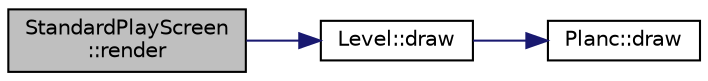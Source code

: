 digraph "StandardPlayScreen::render"
{
 // LATEX_PDF_SIZE
  edge [fontname="Helvetica",fontsize="10",labelfontname="Helvetica",labelfontsize="10"];
  node [fontname="Helvetica",fontsize="10",shape=record];
  rankdir="LR";
  Node1 [label="StandardPlayScreen\l::render",height=0.2,width=0.4,color="black", fillcolor="grey75", style="filled", fontcolor="black",tooltip=" "];
  Node1 -> Node2 [color="midnightblue",fontsize="10",style="solid",fontname="Helvetica"];
  Node2 [label="Level::draw",height=0.2,width=0.4,color="black", fillcolor="white", style="filled",URL="$class_level.html#a9b7478818e1aa80d3d4d059fa5faf9bf",tooltip=" "];
  Node2 -> Node3 [color="midnightblue",fontsize="10",style="solid",fontname="Helvetica"];
  Node3 [label="Planc::draw",height=0.2,width=0.4,color="black", fillcolor="white", style="filled",URL="$class_planc.html#aaf9c974c750048f43e035200e0ce49a5",tooltip="updates the planc"];
}
